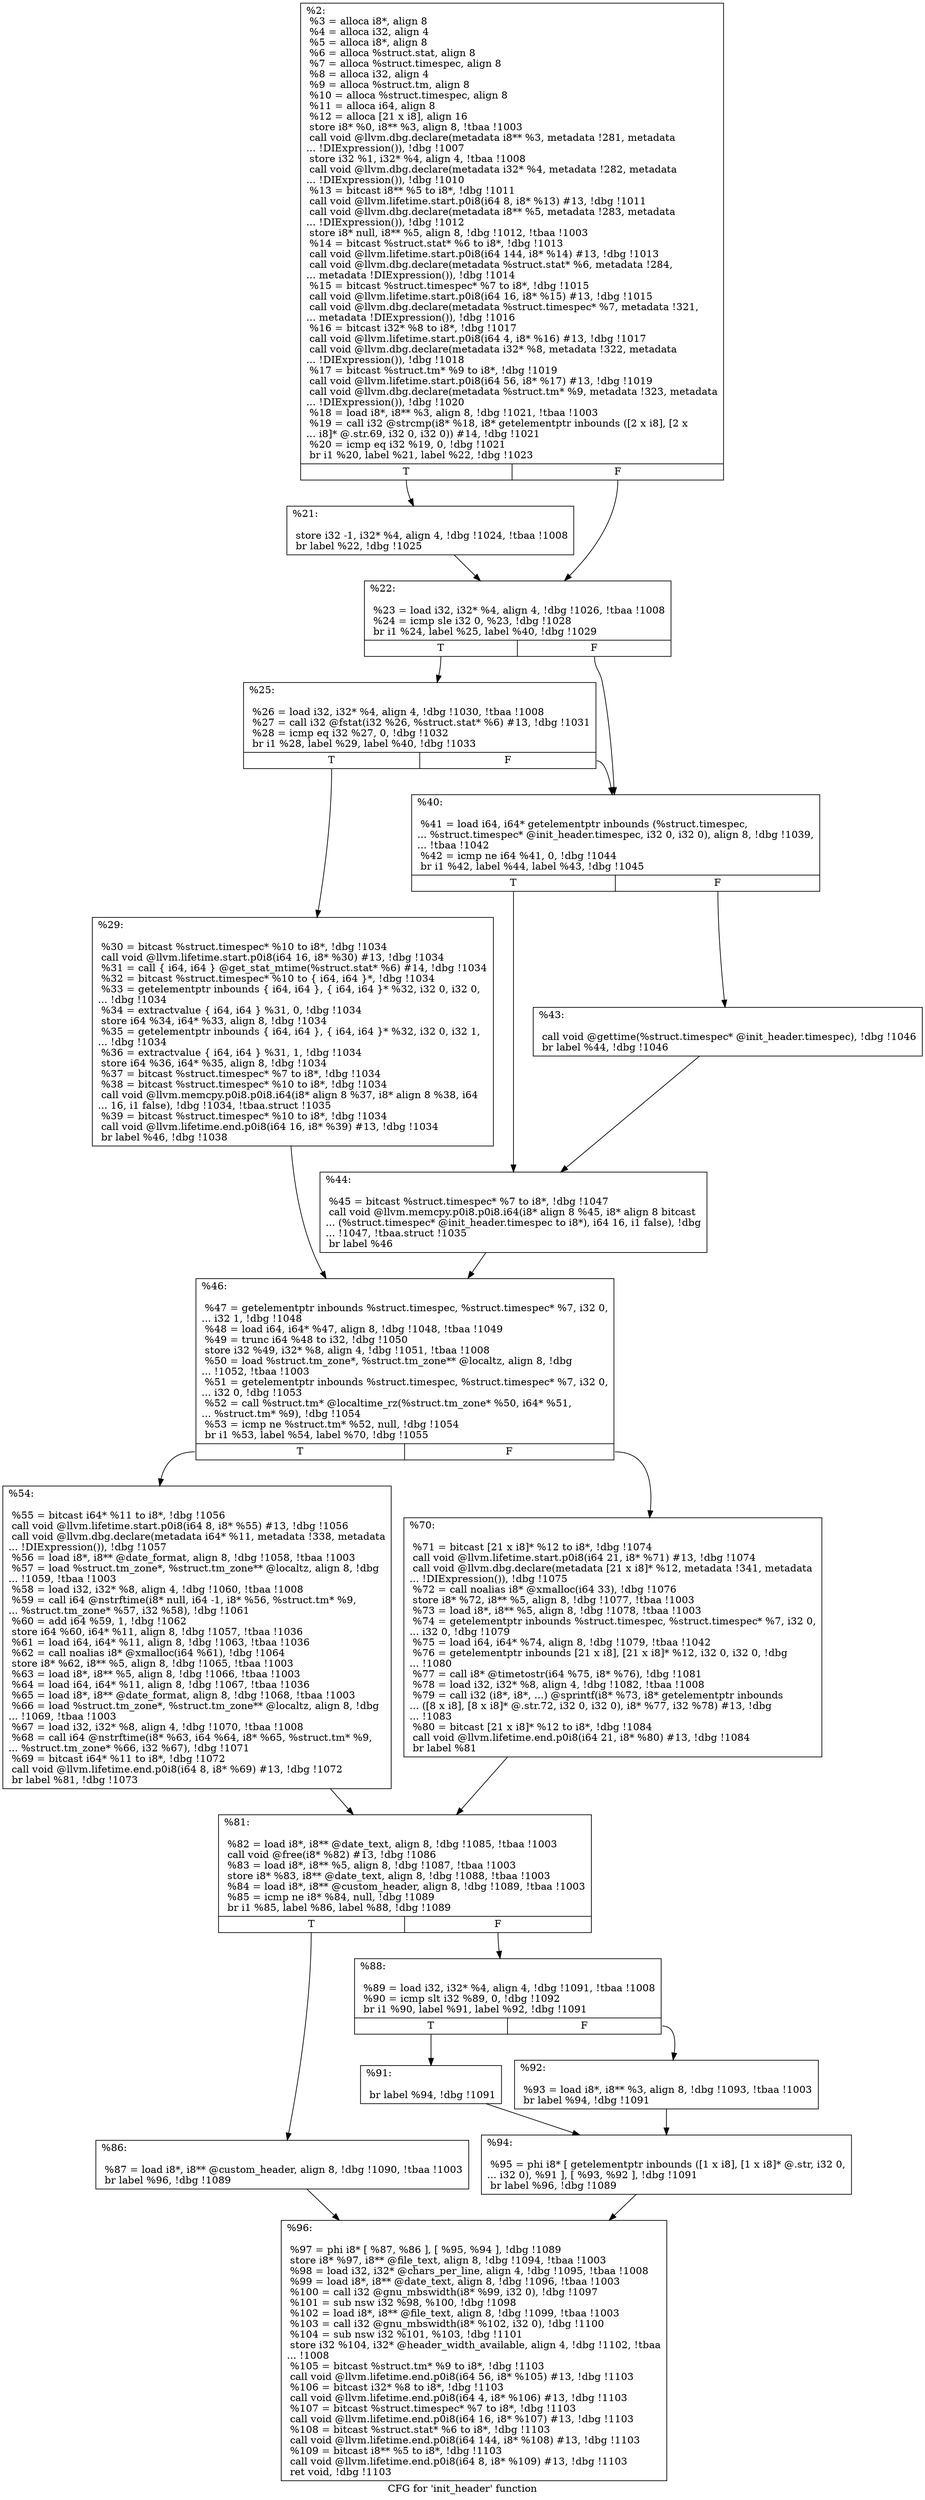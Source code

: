 digraph "CFG for 'init_header' function" {
	label="CFG for 'init_header' function";

	Node0x168b7c0 [shape=record,label="{%2:\l  %3 = alloca i8*, align 8\l  %4 = alloca i32, align 4\l  %5 = alloca i8*, align 8\l  %6 = alloca %struct.stat, align 8\l  %7 = alloca %struct.timespec, align 8\l  %8 = alloca i32, align 4\l  %9 = alloca %struct.tm, align 8\l  %10 = alloca %struct.timespec, align 8\l  %11 = alloca i64, align 8\l  %12 = alloca [21 x i8], align 16\l  store i8* %0, i8** %3, align 8, !tbaa !1003\l  call void @llvm.dbg.declare(metadata i8** %3, metadata !281, metadata\l... !DIExpression()), !dbg !1007\l  store i32 %1, i32* %4, align 4, !tbaa !1008\l  call void @llvm.dbg.declare(metadata i32* %4, metadata !282, metadata\l... !DIExpression()), !dbg !1010\l  %13 = bitcast i8** %5 to i8*, !dbg !1011\l  call void @llvm.lifetime.start.p0i8(i64 8, i8* %13) #13, !dbg !1011\l  call void @llvm.dbg.declare(metadata i8** %5, metadata !283, metadata\l... !DIExpression()), !dbg !1012\l  store i8* null, i8** %5, align 8, !dbg !1012, !tbaa !1003\l  %14 = bitcast %struct.stat* %6 to i8*, !dbg !1013\l  call void @llvm.lifetime.start.p0i8(i64 144, i8* %14) #13, !dbg !1013\l  call void @llvm.dbg.declare(metadata %struct.stat* %6, metadata !284,\l... metadata !DIExpression()), !dbg !1014\l  %15 = bitcast %struct.timespec* %7 to i8*, !dbg !1015\l  call void @llvm.lifetime.start.p0i8(i64 16, i8* %15) #13, !dbg !1015\l  call void @llvm.dbg.declare(metadata %struct.timespec* %7, metadata !321,\l... metadata !DIExpression()), !dbg !1016\l  %16 = bitcast i32* %8 to i8*, !dbg !1017\l  call void @llvm.lifetime.start.p0i8(i64 4, i8* %16) #13, !dbg !1017\l  call void @llvm.dbg.declare(metadata i32* %8, metadata !322, metadata\l... !DIExpression()), !dbg !1018\l  %17 = bitcast %struct.tm* %9 to i8*, !dbg !1019\l  call void @llvm.lifetime.start.p0i8(i64 56, i8* %17) #13, !dbg !1019\l  call void @llvm.dbg.declare(metadata %struct.tm* %9, metadata !323, metadata\l... !DIExpression()), !dbg !1020\l  %18 = load i8*, i8** %3, align 8, !dbg !1021, !tbaa !1003\l  %19 = call i32 @strcmp(i8* %18, i8* getelementptr inbounds ([2 x i8], [2 x\l... i8]* @.str.69, i32 0, i32 0)) #14, !dbg !1021\l  %20 = icmp eq i32 %19, 0, !dbg !1021\l  br i1 %20, label %21, label %22, !dbg !1023\l|{<s0>T|<s1>F}}"];
	Node0x168b7c0:s0 -> Node0x168bdd0;
	Node0x168b7c0:s1 -> Node0x168ec70;
	Node0x168bdd0 [shape=record,label="{%21:\l\l  store i32 -1, i32* %4, align 4, !dbg !1024, !tbaa !1008\l  br label %22, !dbg !1025\l}"];
	Node0x168bdd0 -> Node0x168ec70;
	Node0x168ec70 [shape=record,label="{%22:\l\l  %23 = load i32, i32* %4, align 4, !dbg !1026, !tbaa !1008\l  %24 = icmp sle i32 0, %23, !dbg !1028\l  br i1 %24, label %25, label %40, !dbg !1029\l|{<s0>T|<s1>F}}"];
	Node0x168ec70:s0 -> Node0x168ecc0;
	Node0x168ec70:s1 -> Node0x168ed60;
	Node0x168ecc0 [shape=record,label="{%25:\l\l  %26 = load i32, i32* %4, align 4, !dbg !1030, !tbaa !1008\l  %27 = call i32 @fstat(i32 %26, %struct.stat* %6) #13, !dbg !1031\l  %28 = icmp eq i32 %27, 0, !dbg !1032\l  br i1 %28, label %29, label %40, !dbg !1033\l|{<s0>T|<s1>F}}"];
	Node0x168ecc0:s0 -> Node0x168ed10;
	Node0x168ecc0:s1 -> Node0x168ed60;
	Node0x168ed10 [shape=record,label="{%29:\l\l  %30 = bitcast %struct.timespec* %10 to i8*, !dbg !1034\l  call void @llvm.lifetime.start.p0i8(i64 16, i8* %30) #13, !dbg !1034\l  %31 = call \{ i64, i64 \} @get_stat_mtime(%struct.stat* %6) #14, !dbg !1034\l  %32 = bitcast %struct.timespec* %10 to \{ i64, i64 \}*, !dbg !1034\l  %33 = getelementptr inbounds \{ i64, i64 \}, \{ i64, i64 \}* %32, i32 0, i32 0,\l... !dbg !1034\l  %34 = extractvalue \{ i64, i64 \} %31, 0, !dbg !1034\l  store i64 %34, i64* %33, align 8, !dbg !1034\l  %35 = getelementptr inbounds \{ i64, i64 \}, \{ i64, i64 \}* %32, i32 0, i32 1,\l... !dbg !1034\l  %36 = extractvalue \{ i64, i64 \} %31, 1, !dbg !1034\l  store i64 %36, i64* %35, align 8, !dbg !1034\l  %37 = bitcast %struct.timespec* %7 to i8*, !dbg !1034\l  %38 = bitcast %struct.timespec* %10 to i8*, !dbg !1034\l  call void @llvm.memcpy.p0i8.p0i8.i64(i8* align 8 %37, i8* align 8 %38, i64\l... 16, i1 false), !dbg !1034, !tbaa.struct !1035\l  %39 = bitcast %struct.timespec* %10 to i8*, !dbg !1034\l  call void @llvm.lifetime.end.p0i8(i64 16, i8* %39) #13, !dbg !1034\l  br label %46, !dbg !1038\l}"];
	Node0x168ed10 -> Node0x168ee50;
	Node0x168ed60 [shape=record,label="{%40:\l\l  %41 = load i64, i64* getelementptr inbounds (%struct.timespec,\l... %struct.timespec* @init_header.timespec, i32 0, i32 0), align 8, !dbg !1039,\l... !tbaa !1042\l  %42 = icmp ne i64 %41, 0, !dbg !1044\l  br i1 %42, label %44, label %43, !dbg !1045\l|{<s0>T|<s1>F}}"];
	Node0x168ed60:s0 -> Node0x168ee00;
	Node0x168ed60:s1 -> Node0x168edb0;
	Node0x168edb0 [shape=record,label="{%43:\l\l  call void @gettime(%struct.timespec* @init_header.timespec), !dbg !1046\l  br label %44, !dbg !1046\l}"];
	Node0x168edb0 -> Node0x168ee00;
	Node0x168ee00 [shape=record,label="{%44:\l\l  %45 = bitcast %struct.timespec* %7 to i8*, !dbg !1047\l  call void @llvm.memcpy.p0i8.p0i8.i64(i8* align 8 %45, i8* align 8 bitcast\l... (%struct.timespec* @init_header.timespec to i8*), i64 16, i1 false), !dbg\l... !1047, !tbaa.struct !1035\l  br label %46\l}"];
	Node0x168ee00 -> Node0x168ee50;
	Node0x168ee50 [shape=record,label="{%46:\l\l  %47 = getelementptr inbounds %struct.timespec, %struct.timespec* %7, i32 0,\l... i32 1, !dbg !1048\l  %48 = load i64, i64* %47, align 8, !dbg !1048, !tbaa !1049\l  %49 = trunc i64 %48 to i32, !dbg !1050\l  store i32 %49, i32* %8, align 4, !dbg !1051, !tbaa !1008\l  %50 = load %struct.tm_zone*, %struct.tm_zone** @localtz, align 8, !dbg\l... !1052, !tbaa !1003\l  %51 = getelementptr inbounds %struct.timespec, %struct.timespec* %7, i32 0,\l... i32 0, !dbg !1053\l  %52 = call %struct.tm* @localtime_rz(%struct.tm_zone* %50, i64* %51,\l... %struct.tm* %9), !dbg !1054\l  %53 = icmp ne %struct.tm* %52, null, !dbg !1054\l  br i1 %53, label %54, label %70, !dbg !1055\l|{<s0>T|<s1>F}}"];
	Node0x168ee50:s0 -> Node0x168eea0;
	Node0x168ee50:s1 -> Node0x168eef0;
	Node0x168eea0 [shape=record,label="{%54:\l\l  %55 = bitcast i64* %11 to i8*, !dbg !1056\l  call void @llvm.lifetime.start.p0i8(i64 8, i8* %55) #13, !dbg !1056\l  call void @llvm.dbg.declare(metadata i64* %11, metadata !338, metadata\l... !DIExpression()), !dbg !1057\l  %56 = load i8*, i8** @date_format, align 8, !dbg !1058, !tbaa !1003\l  %57 = load %struct.tm_zone*, %struct.tm_zone** @localtz, align 8, !dbg\l... !1059, !tbaa !1003\l  %58 = load i32, i32* %8, align 4, !dbg !1060, !tbaa !1008\l  %59 = call i64 @nstrftime(i8* null, i64 -1, i8* %56, %struct.tm* %9,\l... %struct.tm_zone* %57, i32 %58), !dbg !1061\l  %60 = add i64 %59, 1, !dbg !1062\l  store i64 %60, i64* %11, align 8, !dbg !1057, !tbaa !1036\l  %61 = load i64, i64* %11, align 8, !dbg !1063, !tbaa !1036\l  %62 = call noalias i8* @xmalloc(i64 %61), !dbg !1064\l  store i8* %62, i8** %5, align 8, !dbg !1065, !tbaa !1003\l  %63 = load i8*, i8** %5, align 8, !dbg !1066, !tbaa !1003\l  %64 = load i64, i64* %11, align 8, !dbg !1067, !tbaa !1036\l  %65 = load i8*, i8** @date_format, align 8, !dbg !1068, !tbaa !1003\l  %66 = load %struct.tm_zone*, %struct.tm_zone** @localtz, align 8, !dbg\l... !1069, !tbaa !1003\l  %67 = load i32, i32* %8, align 4, !dbg !1070, !tbaa !1008\l  %68 = call i64 @nstrftime(i8* %63, i64 %64, i8* %65, %struct.tm* %9,\l... %struct.tm_zone* %66, i32 %67), !dbg !1071\l  %69 = bitcast i64* %11 to i8*, !dbg !1072\l  call void @llvm.lifetime.end.p0i8(i64 8, i8* %69) #13, !dbg !1072\l  br label %81, !dbg !1073\l}"];
	Node0x168eea0 -> Node0x168ef40;
	Node0x168eef0 [shape=record,label="{%70:\l\l  %71 = bitcast [21 x i8]* %12 to i8*, !dbg !1074\l  call void @llvm.lifetime.start.p0i8(i64 21, i8* %71) #13, !dbg !1074\l  call void @llvm.dbg.declare(metadata [21 x i8]* %12, metadata !341, metadata\l... !DIExpression()), !dbg !1075\l  %72 = call noalias i8* @xmalloc(i64 33), !dbg !1076\l  store i8* %72, i8** %5, align 8, !dbg !1077, !tbaa !1003\l  %73 = load i8*, i8** %5, align 8, !dbg !1078, !tbaa !1003\l  %74 = getelementptr inbounds %struct.timespec, %struct.timespec* %7, i32 0,\l... i32 0, !dbg !1079\l  %75 = load i64, i64* %74, align 8, !dbg !1079, !tbaa !1042\l  %76 = getelementptr inbounds [21 x i8], [21 x i8]* %12, i32 0, i32 0, !dbg\l... !1080\l  %77 = call i8* @timetostr(i64 %75, i8* %76), !dbg !1081\l  %78 = load i32, i32* %8, align 4, !dbg !1082, !tbaa !1008\l  %79 = call i32 (i8*, i8*, ...) @sprintf(i8* %73, i8* getelementptr inbounds\l... ([8 x i8], [8 x i8]* @.str.72, i32 0, i32 0), i8* %77, i32 %78) #13, !dbg\l... !1083\l  %80 = bitcast [21 x i8]* %12 to i8*, !dbg !1084\l  call void @llvm.lifetime.end.p0i8(i64 21, i8* %80) #13, !dbg !1084\l  br label %81\l}"];
	Node0x168eef0 -> Node0x168ef40;
	Node0x168ef40 [shape=record,label="{%81:\l\l  %82 = load i8*, i8** @date_text, align 8, !dbg !1085, !tbaa !1003\l  call void @free(i8* %82) #13, !dbg !1086\l  %83 = load i8*, i8** %5, align 8, !dbg !1087, !tbaa !1003\l  store i8* %83, i8** @date_text, align 8, !dbg !1088, !tbaa !1003\l  %84 = load i8*, i8** @custom_header, align 8, !dbg !1089, !tbaa !1003\l  %85 = icmp ne i8* %84, null, !dbg !1089\l  br i1 %85, label %86, label %88, !dbg !1089\l|{<s0>T|<s1>F}}"];
	Node0x168ef40:s0 -> Node0x168ef90;
	Node0x168ef40:s1 -> Node0x168efe0;
	Node0x168ef90 [shape=record,label="{%86:\l\l  %87 = load i8*, i8** @custom_header, align 8, !dbg !1090, !tbaa !1003\l  br label %96, !dbg !1089\l}"];
	Node0x168ef90 -> Node0x168f120;
	Node0x168efe0 [shape=record,label="{%88:\l\l  %89 = load i32, i32* %4, align 4, !dbg !1091, !tbaa !1008\l  %90 = icmp slt i32 %89, 0, !dbg !1092\l  br i1 %90, label %91, label %92, !dbg !1091\l|{<s0>T|<s1>F}}"];
	Node0x168efe0:s0 -> Node0x168f030;
	Node0x168efe0:s1 -> Node0x168f080;
	Node0x168f030 [shape=record,label="{%91:\l\l  br label %94, !dbg !1091\l}"];
	Node0x168f030 -> Node0x168f0d0;
	Node0x168f080 [shape=record,label="{%92:\l\l  %93 = load i8*, i8** %3, align 8, !dbg !1093, !tbaa !1003\l  br label %94, !dbg !1091\l}"];
	Node0x168f080 -> Node0x168f0d0;
	Node0x168f0d0 [shape=record,label="{%94:\l\l  %95 = phi i8* [ getelementptr inbounds ([1 x i8], [1 x i8]* @.str, i32 0,\l... i32 0), %91 ], [ %93, %92 ], !dbg !1091\l  br label %96, !dbg !1089\l}"];
	Node0x168f0d0 -> Node0x168f120;
	Node0x168f120 [shape=record,label="{%96:\l\l  %97 = phi i8* [ %87, %86 ], [ %95, %94 ], !dbg !1089\l  store i8* %97, i8** @file_text, align 8, !dbg !1094, !tbaa !1003\l  %98 = load i32, i32* @chars_per_line, align 4, !dbg !1095, !tbaa !1008\l  %99 = load i8*, i8** @date_text, align 8, !dbg !1096, !tbaa !1003\l  %100 = call i32 @gnu_mbswidth(i8* %99, i32 0), !dbg !1097\l  %101 = sub nsw i32 %98, %100, !dbg !1098\l  %102 = load i8*, i8** @file_text, align 8, !dbg !1099, !tbaa !1003\l  %103 = call i32 @gnu_mbswidth(i8* %102, i32 0), !dbg !1100\l  %104 = sub nsw i32 %101, %103, !dbg !1101\l  store i32 %104, i32* @header_width_available, align 4, !dbg !1102, !tbaa\l... !1008\l  %105 = bitcast %struct.tm* %9 to i8*, !dbg !1103\l  call void @llvm.lifetime.end.p0i8(i64 56, i8* %105) #13, !dbg !1103\l  %106 = bitcast i32* %8 to i8*, !dbg !1103\l  call void @llvm.lifetime.end.p0i8(i64 4, i8* %106) #13, !dbg !1103\l  %107 = bitcast %struct.timespec* %7 to i8*, !dbg !1103\l  call void @llvm.lifetime.end.p0i8(i64 16, i8* %107) #13, !dbg !1103\l  %108 = bitcast %struct.stat* %6 to i8*, !dbg !1103\l  call void @llvm.lifetime.end.p0i8(i64 144, i8* %108) #13, !dbg !1103\l  %109 = bitcast i8** %5 to i8*, !dbg !1103\l  call void @llvm.lifetime.end.p0i8(i64 8, i8* %109) #13, !dbg !1103\l  ret void, !dbg !1103\l}"];
}
